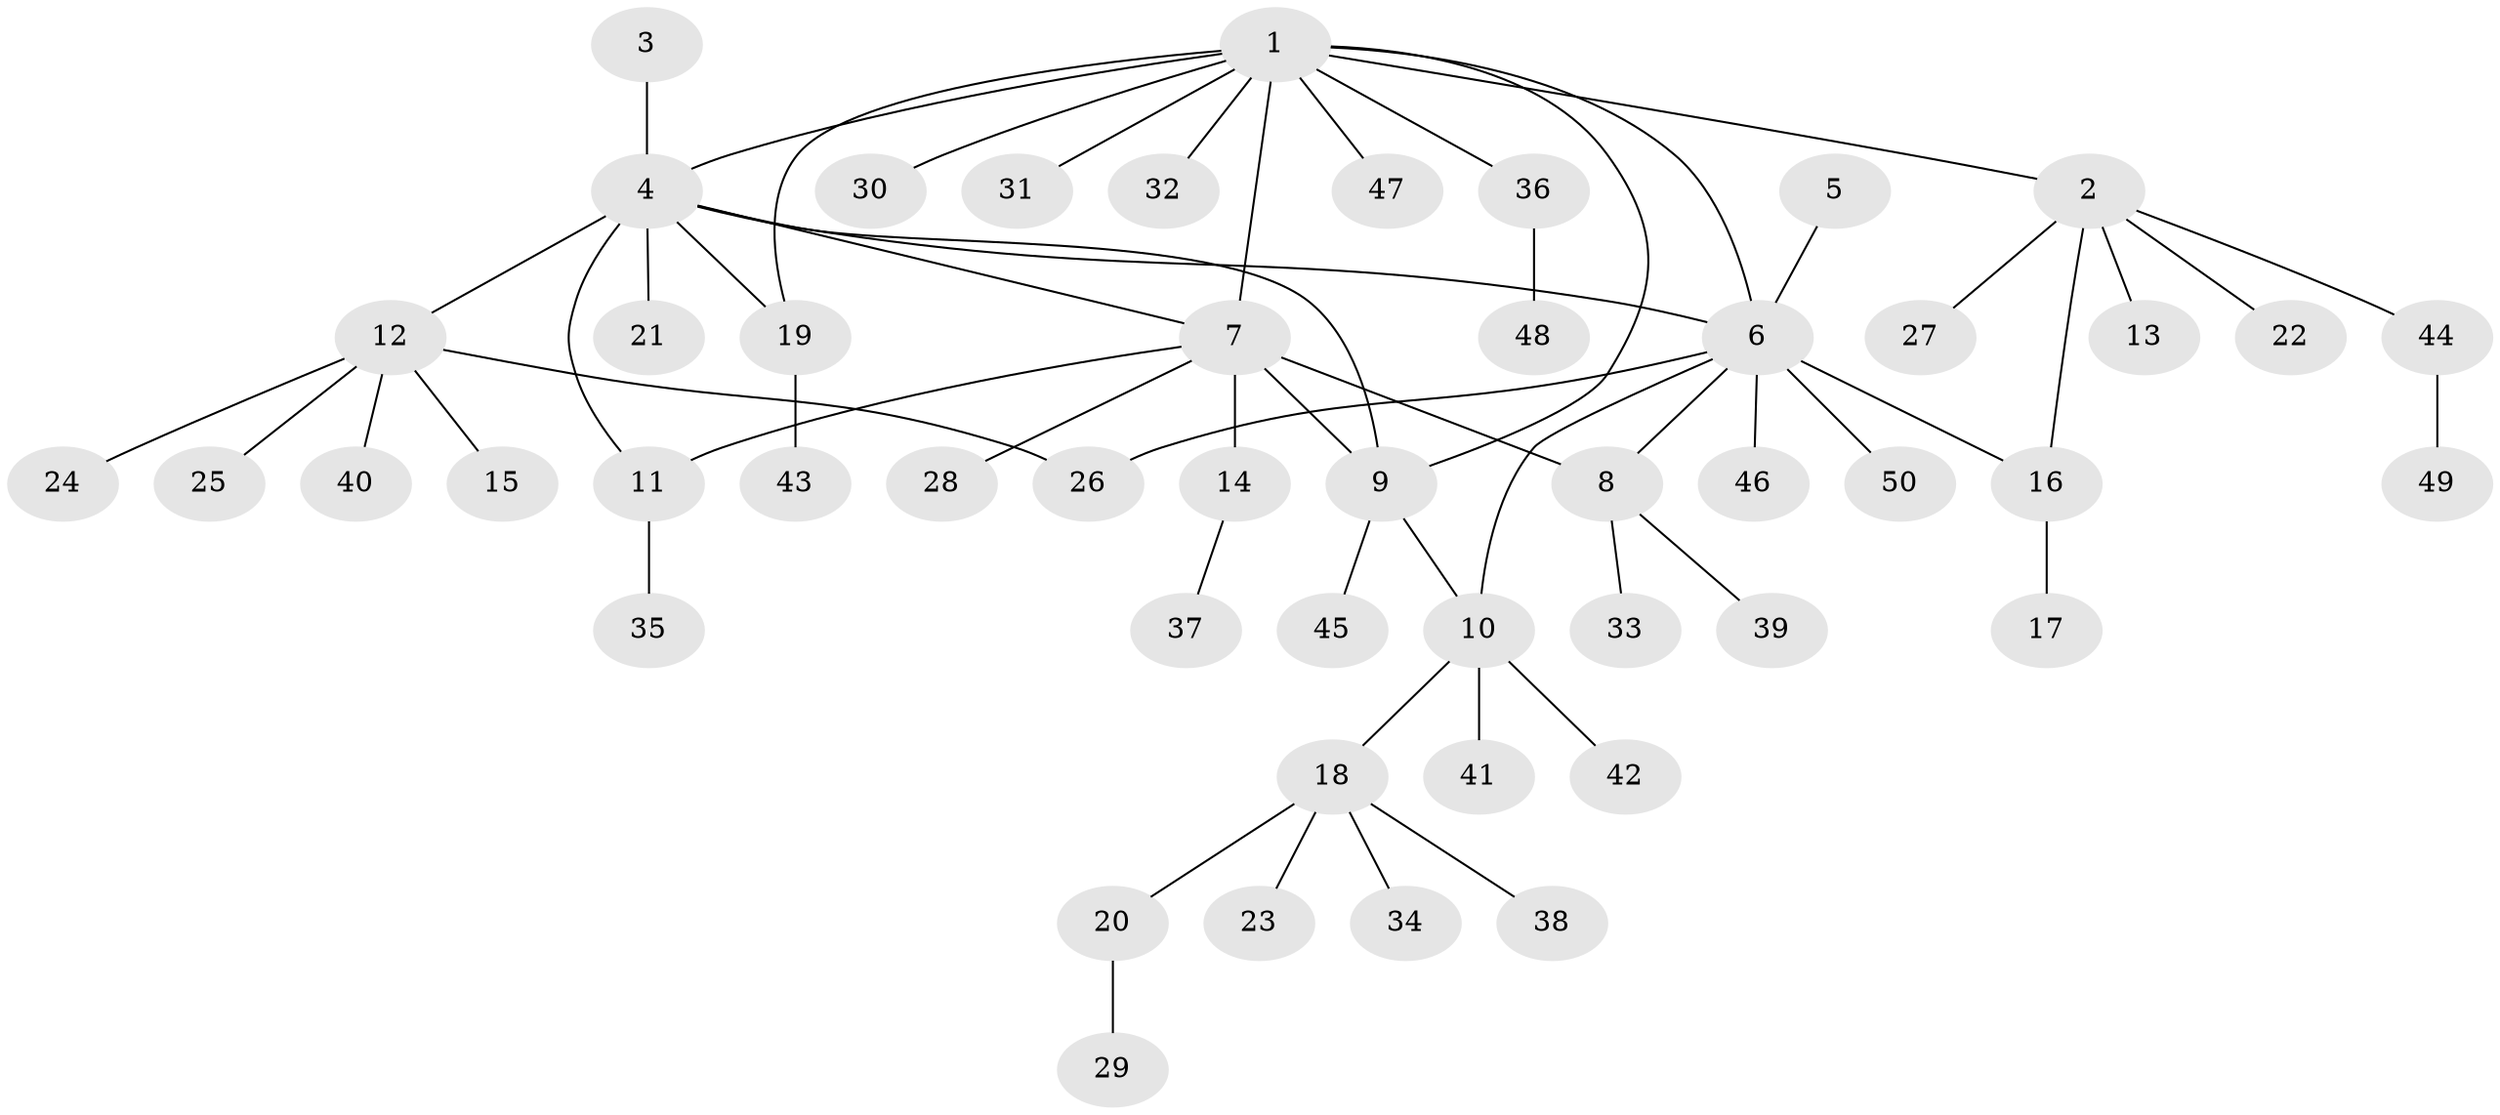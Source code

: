 // Generated by graph-tools (version 1.1) at 2025/50/03/09/25 03:50:32]
// undirected, 50 vertices, 59 edges
graph export_dot {
graph [start="1"]
  node [color=gray90,style=filled];
  1;
  2;
  3;
  4;
  5;
  6;
  7;
  8;
  9;
  10;
  11;
  12;
  13;
  14;
  15;
  16;
  17;
  18;
  19;
  20;
  21;
  22;
  23;
  24;
  25;
  26;
  27;
  28;
  29;
  30;
  31;
  32;
  33;
  34;
  35;
  36;
  37;
  38;
  39;
  40;
  41;
  42;
  43;
  44;
  45;
  46;
  47;
  48;
  49;
  50;
  1 -- 2;
  1 -- 4;
  1 -- 6;
  1 -- 7;
  1 -- 9;
  1 -- 19;
  1 -- 30;
  1 -- 31;
  1 -- 32;
  1 -- 36;
  1 -- 47;
  2 -- 13;
  2 -- 16;
  2 -- 22;
  2 -- 27;
  2 -- 44;
  3 -- 4;
  4 -- 6;
  4 -- 7;
  4 -- 9;
  4 -- 11;
  4 -- 12;
  4 -- 19;
  4 -- 21;
  5 -- 6;
  6 -- 8;
  6 -- 10;
  6 -- 16;
  6 -- 26;
  6 -- 46;
  6 -- 50;
  7 -- 8;
  7 -- 9;
  7 -- 11;
  7 -- 14;
  7 -- 28;
  8 -- 33;
  8 -- 39;
  9 -- 10;
  9 -- 45;
  10 -- 18;
  10 -- 41;
  10 -- 42;
  11 -- 35;
  12 -- 15;
  12 -- 24;
  12 -- 25;
  12 -- 26;
  12 -- 40;
  14 -- 37;
  16 -- 17;
  18 -- 20;
  18 -- 23;
  18 -- 34;
  18 -- 38;
  19 -- 43;
  20 -- 29;
  36 -- 48;
  44 -- 49;
}
